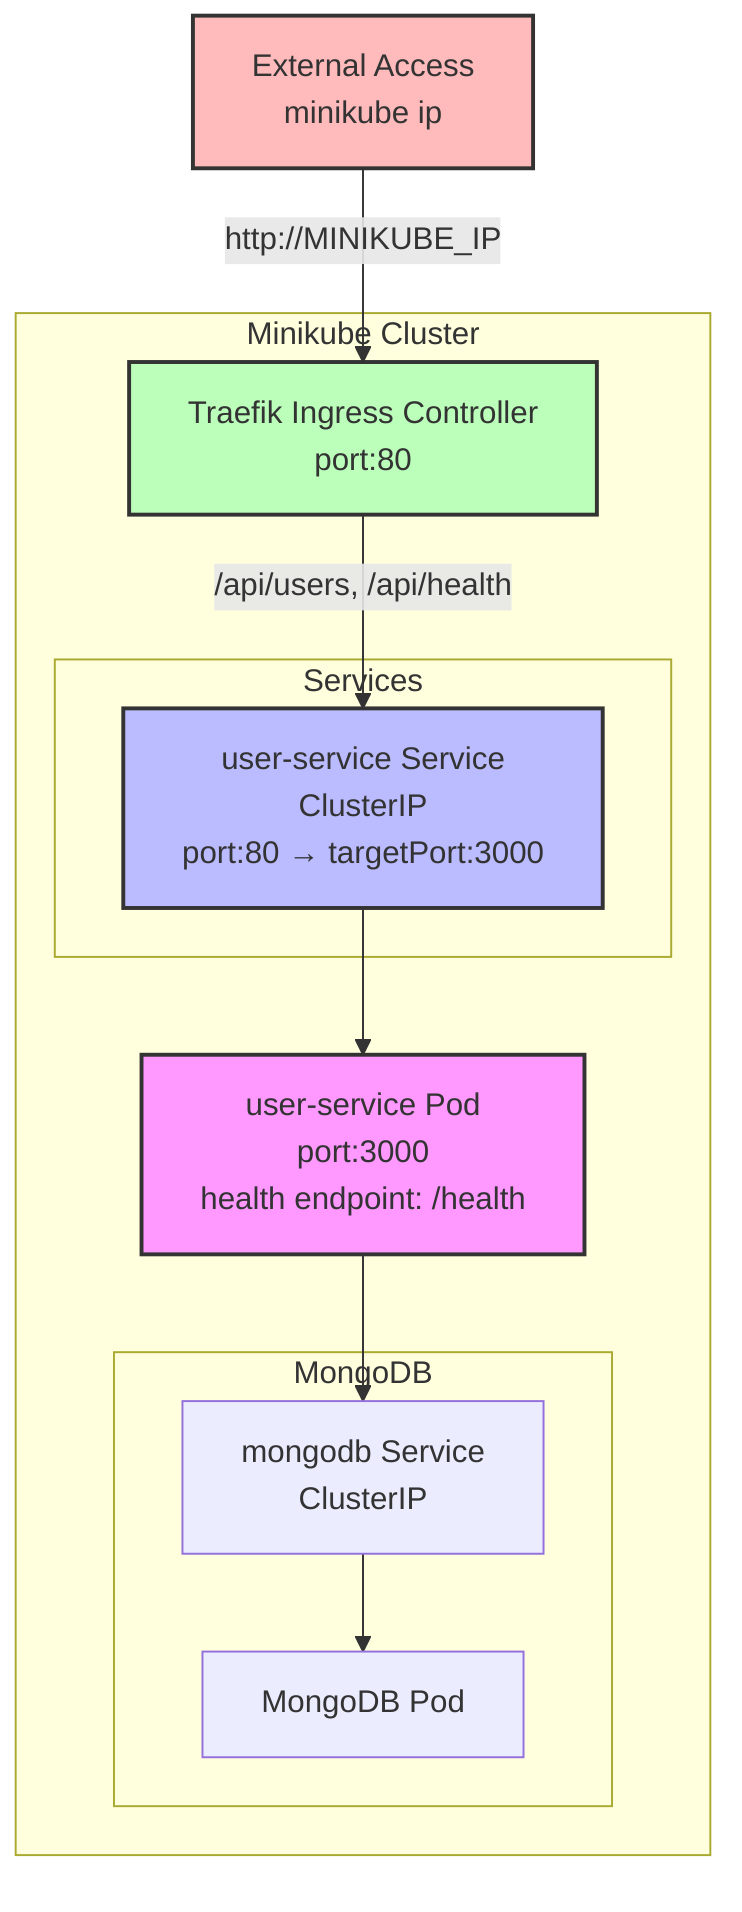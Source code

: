 graph TD
    subgraph "Minikube Cluster"
        TR[Traefik Ingress Controller\nport:80] --> |/api/users, /api/health| SVC

        subgraph "Services"
            SVC[user-service Service\nClusterIP\nport:80 → targetPort:3000]
        end

        SVC --> POD[user-service Pod\nport:3000\nhealth endpoint: /health]

        subgraph "MongoDB"
            SVC_MONGO[mongodb Service\nClusterIP]
            SVC_MONGO --> MONGO[MongoDB Pod]
        end

        POD --> SVC_MONGO
    end

    EXT[External Access\nminikube ip] --> |http://MINIKUBE_IP| TR

    style POD fill:#f9f,stroke:#333,stroke-width:2px
    style SVC fill:#bbf,stroke:#333,stroke-width:2px
    style TR fill:#bfb,stroke:#333,stroke-width:2px
    style EXT fill:#fbb,stroke:#333,stroke-width:2px